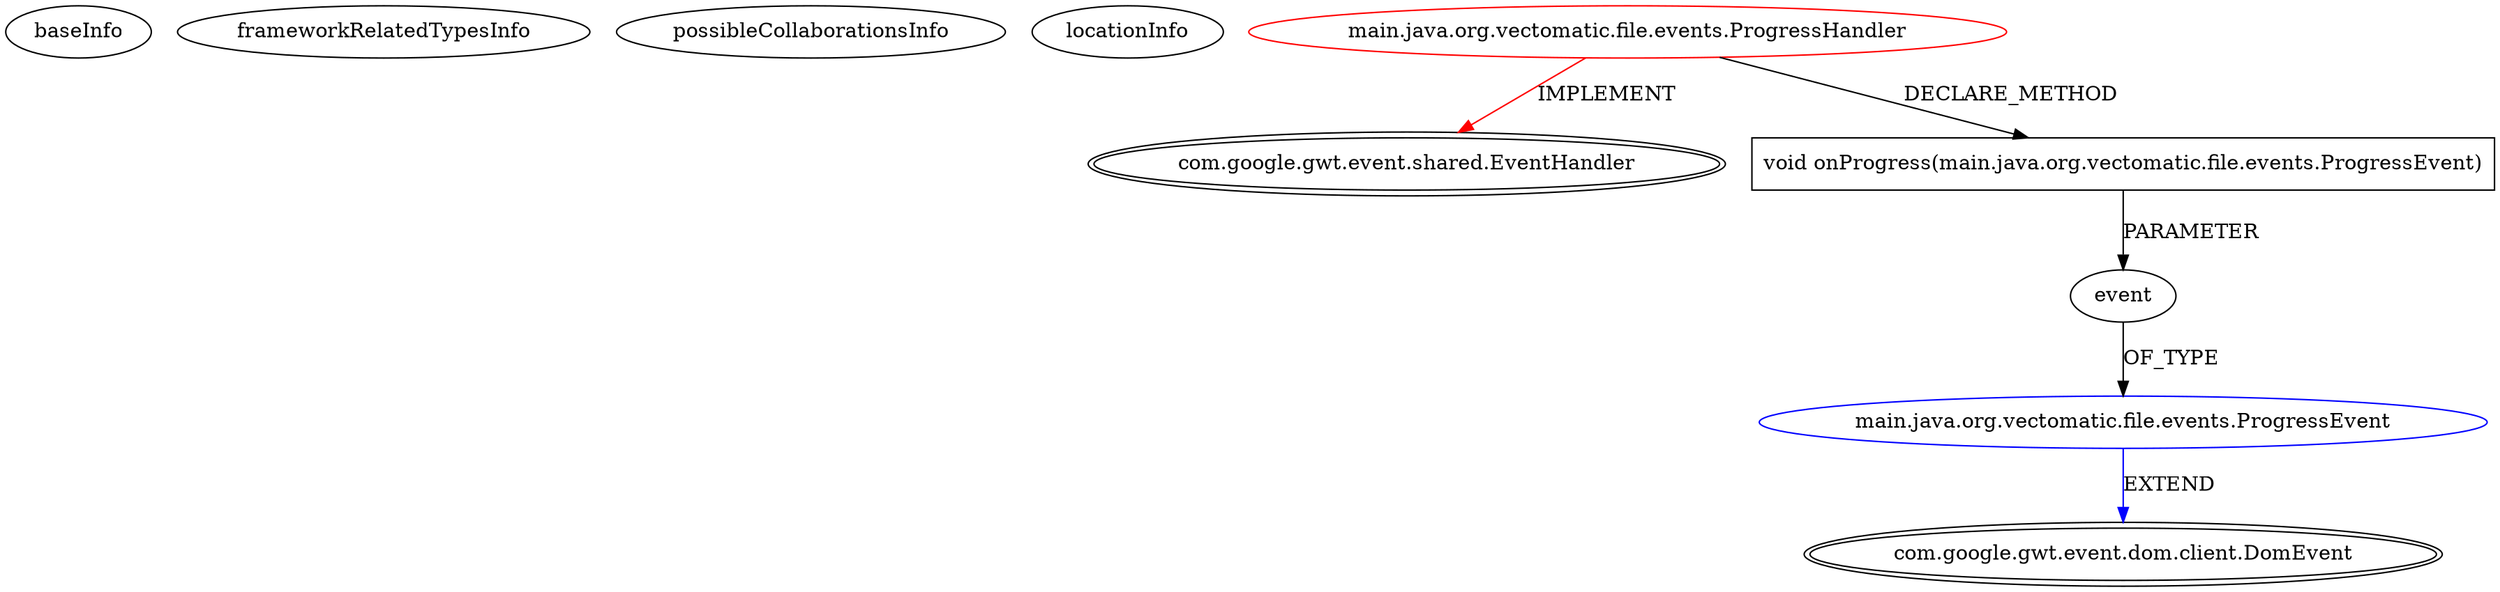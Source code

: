 digraph {
baseInfo[graphId=3473,category="extension_graph",isAnonymous=false,possibleRelation=true]
frameworkRelatedTypesInfo[0="com.google.gwt.event.shared.EventHandler"]
possibleCollaborationsInfo[0="3473~CLIENT_METHOD_DECLARATION-PARAMETER_DECLARATION-~com.google.gwt.event.shared.EventHandler ~com.google.gwt.event.dom.client.DomEvent ~false~false"]
locationInfo[projectName="laaglu-lib-gwt-file",filePath="/laaglu-lib-gwt-file/lib-gwt-file-master/src/main/java/org/vectomatic/file/events/ProgressHandler.java",contextSignature="ProgressHandler",graphId="3473"]
0[label="main.java.org.vectomatic.file.events.ProgressHandler",vertexType="ROOT_CLIENT_CLASS_DECLARATION",isFrameworkType=false,color=red]
1[label="com.google.gwt.event.shared.EventHandler",vertexType="FRAMEWORK_INTERFACE_TYPE",isFrameworkType=true,peripheries=2]
2[label="void onProgress(main.java.org.vectomatic.file.events.ProgressEvent)",vertexType="CLIENT_METHOD_DECLARATION",isFrameworkType=false,shape=box]
3[label="event",vertexType="PARAMETER_DECLARATION",isFrameworkType=false]
4[label="main.java.org.vectomatic.file.events.ProgressEvent",vertexType="REFERENCE_CLIENT_CLASS_DECLARATION",isFrameworkType=false,color=blue]
5[label="com.google.gwt.event.dom.client.DomEvent",vertexType="FRAMEWORK_CLASS_TYPE",isFrameworkType=true,peripheries=2]
0->1[label="IMPLEMENT",color=red]
0->2[label="DECLARE_METHOD"]
4->5[label="EXTEND",color=blue]
3->4[label="OF_TYPE"]
2->3[label="PARAMETER"]
}
